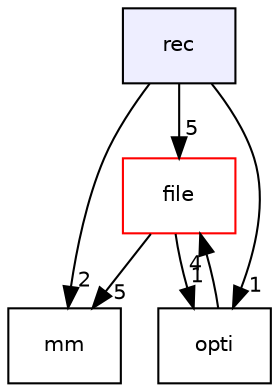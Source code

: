 digraph "rec" {
  bgcolor=transparent;
  compound=true
  node [ fontsize="10", fontname="Helvetica"];
  edge [ labelfontsize="10", labelfontname="Helvetica"];
  dir_47c25c331c075fe16f320299349474de [shape=box, label="rec", style="filled", fillcolor="#eeeeff", pencolor="black", URL="dir_47c25c331c075fe16f320299349474de.html"];
  dir_fb6598a949f0f53f82ac9a1a956124c7 [shape=box label="file" color="red" URL="dir_fb6598a949f0f53f82ac9a1a956124c7.html"];
  dir_fc11452e4696bd8c0943c731770ef0fd [shape=box label="mm" URL="dir_fc11452e4696bd8c0943c731770ef0fd.html"];
  dir_f5b811bed0d3148a1f2e817601093fce [shape=box label="opti" URL="dir_f5b811bed0d3148a1f2e817601093fce.html"];
  dir_fb6598a949f0f53f82ac9a1a956124c7->dir_fc11452e4696bd8c0943c731770ef0fd [headlabel="5", labeldistance=1.5 headhref="dir_000001_000003.html"];
  dir_fb6598a949f0f53f82ac9a1a956124c7->dir_f5b811bed0d3148a1f2e817601093fce [headlabel="1", labeldistance=1.5 headhref="dir_000001_000004.html"];
  dir_47c25c331c075fe16f320299349474de->dir_fb6598a949f0f53f82ac9a1a956124c7 [headlabel="5", labeldistance=1.5 headhref="dir_000005_000001.html"];
  dir_47c25c331c075fe16f320299349474de->dir_fc11452e4696bd8c0943c731770ef0fd [headlabel="2", labeldistance=1.5 headhref="dir_000005_000003.html"];
  dir_47c25c331c075fe16f320299349474de->dir_f5b811bed0d3148a1f2e817601093fce [headlabel="1", labeldistance=1.5 headhref="dir_000005_000004.html"];
  dir_f5b811bed0d3148a1f2e817601093fce->dir_fb6598a949f0f53f82ac9a1a956124c7 [headlabel="4", labeldistance=1.5 headhref="dir_000004_000001.html"];
}
